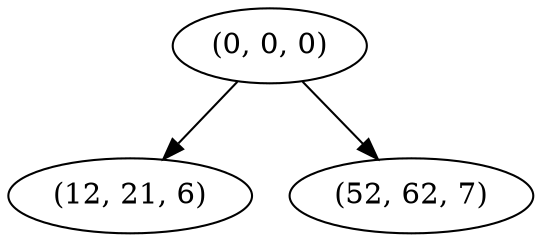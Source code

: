 digraph tree {
    "(0, 0, 0)";
    "(12, 21, 6)";
    "(52, 62, 7)";
    "(0, 0, 0)" -> "(12, 21, 6)";
    "(0, 0, 0)" -> "(52, 62, 7)";
}
